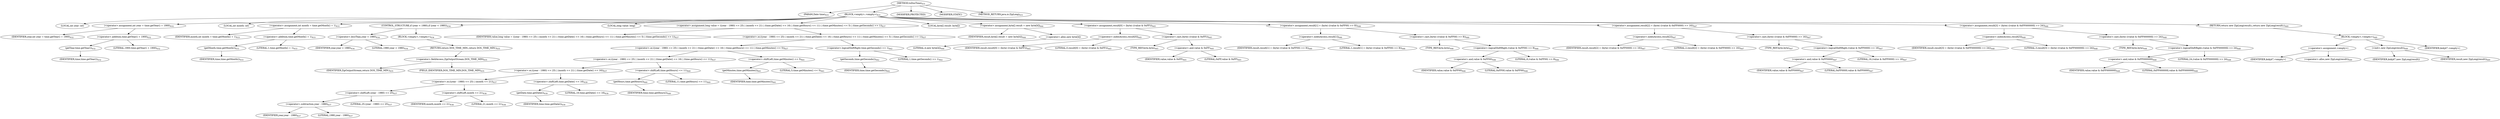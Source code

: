 digraph "toDosTime" {  
"1503" [label = <(METHOD,toDosTime)<SUB>631</SUB>> ]
"1504" [label = <(PARAM,Date time)<SUB>631</SUB>> ]
"1505" [label = <(BLOCK,&lt;empty&gt;,&lt;empty&gt;)<SUB>631</SUB>> ]
"1506" [label = <(LOCAL,int year: int)> ]
"1507" [label = <(&lt;operator&gt;.assignment,int year = time.getYear() + 1900)<SUB>632</SUB>> ]
"1508" [label = <(IDENTIFIER,year,int year = time.getYear() + 1900)<SUB>632</SUB>> ]
"1509" [label = <(&lt;operator&gt;.addition,time.getYear() + 1900)<SUB>632</SUB>> ]
"1510" [label = <(getYear,time.getYear())<SUB>632</SUB>> ]
"1511" [label = <(IDENTIFIER,time,time.getYear())<SUB>632</SUB>> ]
"1512" [label = <(LITERAL,1900,time.getYear() + 1900)<SUB>632</SUB>> ]
"1513" [label = <(LOCAL,int month: int)> ]
"1514" [label = <(&lt;operator&gt;.assignment,int month = time.getMonth() + 1)<SUB>633</SUB>> ]
"1515" [label = <(IDENTIFIER,month,int month = time.getMonth() + 1)<SUB>633</SUB>> ]
"1516" [label = <(&lt;operator&gt;.addition,time.getMonth() + 1)<SUB>633</SUB>> ]
"1517" [label = <(getMonth,time.getMonth())<SUB>633</SUB>> ]
"1518" [label = <(IDENTIFIER,time,time.getMonth())<SUB>633</SUB>> ]
"1519" [label = <(LITERAL,1,time.getMonth() + 1)<SUB>633</SUB>> ]
"1520" [label = <(CONTROL_STRUCTURE,if (year &lt; 1980),if (year &lt; 1980))<SUB>634</SUB>> ]
"1521" [label = <(&lt;operator&gt;.lessThan,year &lt; 1980)<SUB>634</SUB>> ]
"1522" [label = <(IDENTIFIER,year,year &lt; 1980)<SUB>634</SUB>> ]
"1523" [label = <(LITERAL,1980,year &lt; 1980)<SUB>634</SUB>> ]
"1524" [label = <(BLOCK,&lt;empty&gt;,&lt;empty&gt;)<SUB>634</SUB>> ]
"1525" [label = <(RETURN,return DOS_TIME_MIN;,return DOS_TIME_MIN;)<SUB>635</SUB>> ]
"1526" [label = <(&lt;operator&gt;.fieldAccess,ZipOutputStream.DOS_TIME_MIN)<SUB>635</SUB>> ]
"1527" [label = <(IDENTIFIER,ZipOutputStream,return DOS_TIME_MIN;)<SUB>635</SUB>> ]
"1528" [label = <(FIELD_IDENTIFIER,DOS_TIME_MIN,DOS_TIME_MIN)<SUB>635</SUB>> ]
"1529" [label = <(LOCAL,long value: long)> ]
"1530" [label = <(&lt;operator&gt;.assignment,long value = ((year - 1980) &lt;&lt; 25) | (month &lt;&lt; 21) | (time.getDate() &lt;&lt; 16) | (time.getHours() &lt;&lt; 11) | (time.getMinutes() &lt;&lt; 5) | (time.getSeconds() &gt;&gt; 1))<SUB>637</SUB>> ]
"1531" [label = <(IDENTIFIER,value,long value = ((year - 1980) &lt;&lt; 25) | (month &lt;&lt; 21) | (time.getDate() &lt;&lt; 16) | (time.getHours() &lt;&lt; 11) | (time.getMinutes() &lt;&lt; 5) | (time.getSeconds() &gt;&gt; 1))<SUB>637</SUB>> ]
"1532" [label = <(&lt;operator&gt;.or,((year - 1980) &lt;&lt; 25) | (month &lt;&lt; 21) | (time.getDate() &lt;&lt; 16) | (time.getHours() &lt;&lt; 11) | (time.getMinutes() &lt;&lt; 5) | (time.getSeconds() &gt;&gt; 1))<SUB>637</SUB>> ]
"1533" [label = <(&lt;operator&gt;.or,((year - 1980) &lt;&lt; 25) | (month &lt;&lt; 21) | (time.getDate() &lt;&lt; 16) | (time.getHours() &lt;&lt; 11) | (time.getMinutes() &lt;&lt; 5))<SUB>637</SUB>> ]
"1534" [label = <(&lt;operator&gt;.or,((year - 1980) &lt;&lt; 25) | (month &lt;&lt; 21) | (time.getDate() &lt;&lt; 16) | (time.getHours() &lt;&lt; 11))<SUB>637</SUB>> ]
"1535" [label = <(&lt;operator&gt;.or,((year - 1980) &lt;&lt; 25) | (month &lt;&lt; 21) | (time.getDate() &lt;&lt; 16))<SUB>637</SUB>> ]
"1536" [label = <(&lt;operator&gt;.or,((year - 1980) &lt;&lt; 25) | (month &lt;&lt; 21))<SUB>637</SUB>> ]
"1537" [label = <(&lt;operator&gt;.shiftLeft,(year - 1980) &lt;&lt; 25)<SUB>637</SUB>> ]
"1538" [label = <(&lt;operator&gt;.subtraction,year - 1980)<SUB>637</SUB>> ]
"1539" [label = <(IDENTIFIER,year,year - 1980)<SUB>637</SUB>> ]
"1540" [label = <(LITERAL,1980,year - 1980)<SUB>637</SUB>> ]
"1541" [label = <(LITERAL,25,(year - 1980) &lt;&lt; 25)<SUB>637</SUB>> ]
"1542" [label = <(&lt;operator&gt;.shiftLeft,month &lt;&lt; 21)<SUB>638</SUB>> ]
"1543" [label = <(IDENTIFIER,month,month &lt;&lt; 21)<SUB>638</SUB>> ]
"1544" [label = <(LITERAL,21,month &lt;&lt; 21)<SUB>638</SUB>> ]
"1545" [label = <(&lt;operator&gt;.shiftLeft,time.getDate() &lt;&lt; 16)<SUB>639</SUB>> ]
"1546" [label = <(getDate,time.getDate())<SUB>639</SUB>> ]
"1547" [label = <(IDENTIFIER,time,time.getDate())<SUB>639</SUB>> ]
"1548" [label = <(LITERAL,16,time.getDate() &lt;&lt; 16)<SUB>639</SUB>> ]
"1549" [label = <(&lt;operator&gt;.shiftLeft,time.getHours() &lt;&lt; 11)<SUB>640</SUB>> ]
"1550" [label = <(getHours,time.getHours())<SUB>640</SUB>> ]
"1551" [label = <(IDENTIFIER,time,time.getHours())<SUB>640</SUB>> ]
"1552" [label = <(LITERAL,11,time.getHours() &lt;&lt; 11)<SUB>640</SUB>> ]
"1553" [label = <(&lt;operator&gt;.shiftLeft,time.getMinutes() &lt;&lt; 5)<SUB>641</SUB>> ]
"1554" [label = <(getMinutes,time.getMinutes())<SUB>641</SUB>> ]
"1555" [label = <(IDENTIFIER,time,time.getMinutes())<SUB>641</SUB>> ]
"1556" [label = <(LITERAL,5,time.getMinutes() &lt;&lt; 5)<SUB>641</SUB>> ]
"1557" [label = <(&lt;operator&gt;.logicalShiftRight,time.getSeconds() &gt;&gt; 1)<SUB>642</SUB>> ]
"1558" [label = <(getSeconds,time.getSeconds())<SUB>642</SUB>> ]
"1559" [label = <(IDENTIFIER,time,time.getSeconds())<SUB>642</SUB>> ]
"1560" [label = <(LITERAL,1,time.getSeconds() &gt;&gt; 1)<SUB>642</SUB>> ]
"1561" [label = <(LOCAL,byte[] result: byte[])> ]
"1562" [label = <(&lt;operator&gt;.assignment,byte[] result = new byte[4])<SUB>644</SUB>> ]
"1563" [label = <(IDENTIFIER,result,byte[] result = new byte[4])<SUB>644</SUB>> ]
"1564" [label = <(&lt;operator&gt;.alloc,new byte[4])> ]
"1565" [label = <(LITERAL,4,new byte[4])<SUB>644</SUB>> ]
"1566" [label = <(&lt;operator&gt;.assignment,result[0] = (byte) ((value &amp; 0xFF)))<SUB>645</SUB>> ]
"1567" [label = <(&lt;operator&gt;.indexAccess,result[0])<SUB>645</SUB>> ]
"1568" [label = <(IDENTIFIER,result,result[0] = (byte) ((value &amp; 0xFF)))<SUB>645</SUB>> ]
"1569" [label = <(LITERAL,0,result[0] = (byte) ((value &amp; 0xFF)))<SUB>645</SUB>> ]
"1570" [label = <(&lt;operator&gt;.cast,(byte) ((value &amp; 0xFF)))<SUB>645</SUB>> ]
"1571" [label = <(TYPE_REF,byte,byte)<SUB>645</SUB>> ]
"1572" [label = <(&lt;operator&gt;.and,value &amp; 0xFF)<SUB>645</SUB>> ]
"1573" [label = <(IDENTIFIER,value,value &amp; 0xFF)<SUB>645</SUB>> ]
"1574" [label = <(LITERAL,0xFF,value &amp; 0xFF)<SUB>645</SUB>> ]
"1575" [label = <(&lt;operator&gt;.assignment,result[1] = (byte) ((value &amp; 0xFF00) &gt;&gt; 8))<SUB>646</SUB>> ]
"1576" [label = <(&lt;operator&gt;.indexAccess,result[1])<SUB>646</SUB>> ]
"1577" [label = <(IDENTIFIER,result,result[1] = (byte) ((value &amp; 0xFF00) &gt;&gt; 8))<SUB>646</SUB>> ]
"1578" [label = <(LITERAL,1,result[1] = (byte) ((value &amp; 0xFF00) &gt;&gt; 8))<SUB>646</SUB>> ]
"1579" [label = <(&lt;operator&gt;.cast,(byte) ((value &amp; 0xFF00) &gt;&gt; 8))<SUB>646</SUB>> ]
"1580" [label = <(TYPE_REF,byte,byte)<SUB>646</SUB>> ]
"1581" [label = <(&lt;operator&gt;.logicalShiftRight,(value &amp; 0xFF00) &gt;&gt; 8)<SUB>646</SUB>> ]
"1582" [label = <(&lt;operator&gt;.and,value &amp; 0xFF00)<SUB>646</SUB>> ]
"1583" [label = <(IDENTIFIER,value,value &amp; 0xFF00)<SUB>646</SUB>> ]
"1584" [label = <(LITERAL,0xFF00,value &amp; 0xFF00)<SUB>646</SUB>> ]
"1585" [label = <(LITERAL,8,(value &amp; 0xFF00) &gt;&gt; 8)<SUB>646</SUB>> ]
"1586" [label = <(&lt;operator&gt;.assignment,result[2] = (byte) ((value &amp; 0xFF0000) &gt;&gt; 16))<SUB>647</SUB>> ]
"1587" [label = <(&lt;operator&gt;.indexAccess,result[2])<SUB>647</SUB>> ]
"1588" [label = <(IDENTIFIER,result,result[2] = (byte) ((value &amp; 0xFF0000) &gt;&gt; 16))<SUB>647</SUB>> ]
"1589" [label = <(LITERAL,2,result[2] = (byte) ((value &amp; 0xFF0000) &gt;&gt; 16))<SUB>647</SUB>> ]
"1590" [label = <(&lt;operator&gt;.cast,(byte) ((value &amp; 0xFF0000) &gt;&gt; 16))<SUB>647</SUB>> ]
"1591" [label = <(TYPE_REF,byte,byte)<SUB>647</SUB>> ]
"1592" [label = <(&lt;operator&gt;.logicalShiftRight,(value &amp; 0xFF0000) &gt;&gt; 16)<SUB>647</SUB>> ]
"1593" [label = <(&lt;operator&gt;.and,value &amp; 0xFF0000)<SUB>647</SUB>> ]
"1594" [label = <(IDENTIFIER,value,value &amp; 0xFF0000)<SUB>647</SUB>> ]
"1595" [label = <(LITERAL,0xFF0000,value &amp; 0xFF0000)<SUB>647</SUB>> ]
"1596" [label = <(LITERAL,16,(value &amp; 0xFF0000) &gt;&gt; 16)<SUB>647</SUB>> ]
"1597" [label = <(&lt;operator&gt;.assignment,result[3] = (byte) ((value &amp; 0xFF000000l) &gt;&gt; 24))<SUB>648</SUB>> ]
"1598" [label = <(&lt;operator&gt;.indexAccess,result[3])<SUB>648</SUB>> ]
"1599" [label = <(IDENTIFIER,result,result[3] = (byte) ((value &amp; 0xFF000000l) &gt;&gt; 24))<SUB>648</SUB>> ]
"1600" [label = <(LITERAL,3,result[3] = (byte) ((value &amp; 0xFF000000l) &gt;&gt; 24))<SUB>648</SUB>> ]
"1601" [label = <(&lt;operator&gt;.cast,(byte) ((value &amp; 0xFF000000l) &gt;&gt; 24))<SUB>648</SUB>> ]
"1602" [label = <(TYPE_REF,byte,byte)<SUB>648</SUB>> ]
"1603" [label = <(&lt;operator&gt;.logicalShiftRight,(value &amp; 0xFF000000l) &gt;&gt; 24)<SUB>648</SUB>> ]
"1604" [label = <(&lt;operator&gt;.and,value &amp; 0xFF000000l)<SUB>648</SUB>> ]
"1605" [label = <(IDENTIFIER,value,value &amp; 0xFF000000l)<SUB>648</SUB>> ]
"1606" [label = <(LITERAL,0xFF000000l,value &amp; 0xFF000000l)<SUB>648</SUB>> ]
"1607" [label = <(LITERAL,24,(value &amp; 0xFF000000l) &gt;&gt; 24)<SUB>648</SUB>> ]
"1608" [label = <(RETURN,return new ZipLong(result);,return new ZipLong(result);)<SUB>649</SUB>> ]
"1609" [label = <(BLOCK,&lt;empty&gt;,&lt;empty&gt;)<SUB>649</SUB>> ]
"1610" [label = <(&lt;operator&gt;.assignment,&lt;empty&gt;)> ]
"1611" [label = <(IDENTIFIER,$obj47,&lt;empty&gt;)> ]
"1612" [label = <(&lt;operator&gt;.alloc,new ZipLong(result))<SUB>649</SUB>> ]
"1613" [label = <(&lt;init&gt;,new ZipLong(result))<SUB>649</SUB>> ]
"1614" [label = <(IDENTIFIER,$obj47,new ZipLong(result))> ]
"1615" [label = <(IDENTIFIER,result,new ZipLong(result))<SUB>649</SUB>> ]
"1616" [label = <(IDENTIFIER,$obj47,&lt;empty&gt;)> ]
"1617" [label = <(MODIFIER,PROTECTED)> ]
"1618" [label = <(MODIFIER,STATIC)> ]
"1619" [label = <(METHOD_RETURN,java.io.ZipLong)<SUB>631</SUB>> ]
  "1503" -> "1504" 
  "1503" -> "1505" 
  "1503" -> "1617" 
  "1503" -> "1618" 
  "1503" -> "1619" 
  "1505" -> "1506" 
  "1505" -> "1507" 
  "1505" -> "1513" 
  "1505" -> "1514" 
  "1505" -> "1520" 
  "1505" -> "1529" 
  "1505" -> "1530" 
  "1505" -> "1561" 
  "1505" -> "1562" 
  "1505" -> "1566" 
  "1505" -> "1575" 
  "1505" -> "1586" 
  "1505" -> "1597" 
  "1505" -> "1608" 
  "1507" -> "1508" 
  "1507" -> "1509" 
  "1509" -> "1510" 
  "1509" -> "1512" 
  "1510" -> "1511" 
  "1514" -> "1515" 
  "1514" -> "1516" 
  "1516" -> "1517" 
  "1516" -> "1519" 
  "1517" -> "1518" 
  "1520" -> "1521" 
  "1520" -> "1524" 
  "1521" -> "1522" 
  "1521" -> "1523" 
  "1524" -> "1525" 
  "1525" -> "1526" 
  "1526" -> "1527" 
  "1526" -> "1528" 
  "1530" -> "1531" 
  "1530" -> "1532" 
  "1532" -> "1533" 
  "1532" -> "1557" 
  "1533" -> "1534" 
  "1533" -> "1553" 
  "1534" -> "1535" 
  "1534" -> "1549" 
  "1535" -> "1536" 
  "1535" -> "1545" 
  "1536" -> "1537" 
  "1536" -> "1542" 
  "1537" -> "1538" 
  "1537" -> "1541" 
  "1538" -> "1539" 
  "1538" -> "1540" 
  "1542" -> "1543" 
  "1542" -> "1544" 
  "1545" -> "1546" 
  "1545" -> "1548" 
  "1546" -> "1547" 
  "1549" -> "1550" 
  "1549" -> "1552" 
  "1550" -> "1551" 
  "1553" -> "1554" 
  "1553" -> "1556" 
  "1554" -> "1555" 
  "1557" -> "1558" 
  "1557" -> "1560" 
  "1558" -> "1559" 
  "1562" -> "1563" 
  "1562" -> "1564" 
  "1564" -> "1565" 
  "1566" -> "1567" 
  "1566" -> "1570" 
  "1567" -> "1568" 
  "1567" -> "1569" 
  "1570" -> "1571" 
  "1570" -> "1572" 
  "1572" -> "1573" 
  "1572" -> "1574" 
  "1575" -> "1576" 
  "1575" -> "1579" 
  "1576" -> "1577" 
  "1576" -> "1578" 
  "1579" -> "1580" 
  "1579" -> "1581" 
  "1581" -> "1582" 
  "1581" -> "1585" 
  "1582" -> "1583" 
  "1582" -> "1584" 
  "1586" -> "1587" 
  "1586" -> "1590" 
  "1587" -> "1588" 
  "1587" -> "1589" 
  "1590" -> "1591" 
  "1590" -> "1592" 
  "1592" -> "1593" 
  "1592" -> "1596" 
  "1593" -> "1594" 
  "1593" -> "1595" 
  "1597" -> "1598" 
  "1597" -> "1601" 
  "1598" -> "1599" 
  "1598" -> "1600" 
  "1601" -> "1602" 
  "1601" -> "1603" 
  "1603" -> "1604" 
  "1603" -> "1607" 
  "1604" -> "1605" 
  "1604" -> "1606" 
  "1608" -> "1609" 
  "1609" -> "1610" 
  "1609" -> "1613" 
  "1609" -> "1616" 
  "1610" -> "1611" 
  "1610" -> "1612" 
  "1613" -> "1614" 
  "1613" -> "1615" 
}
